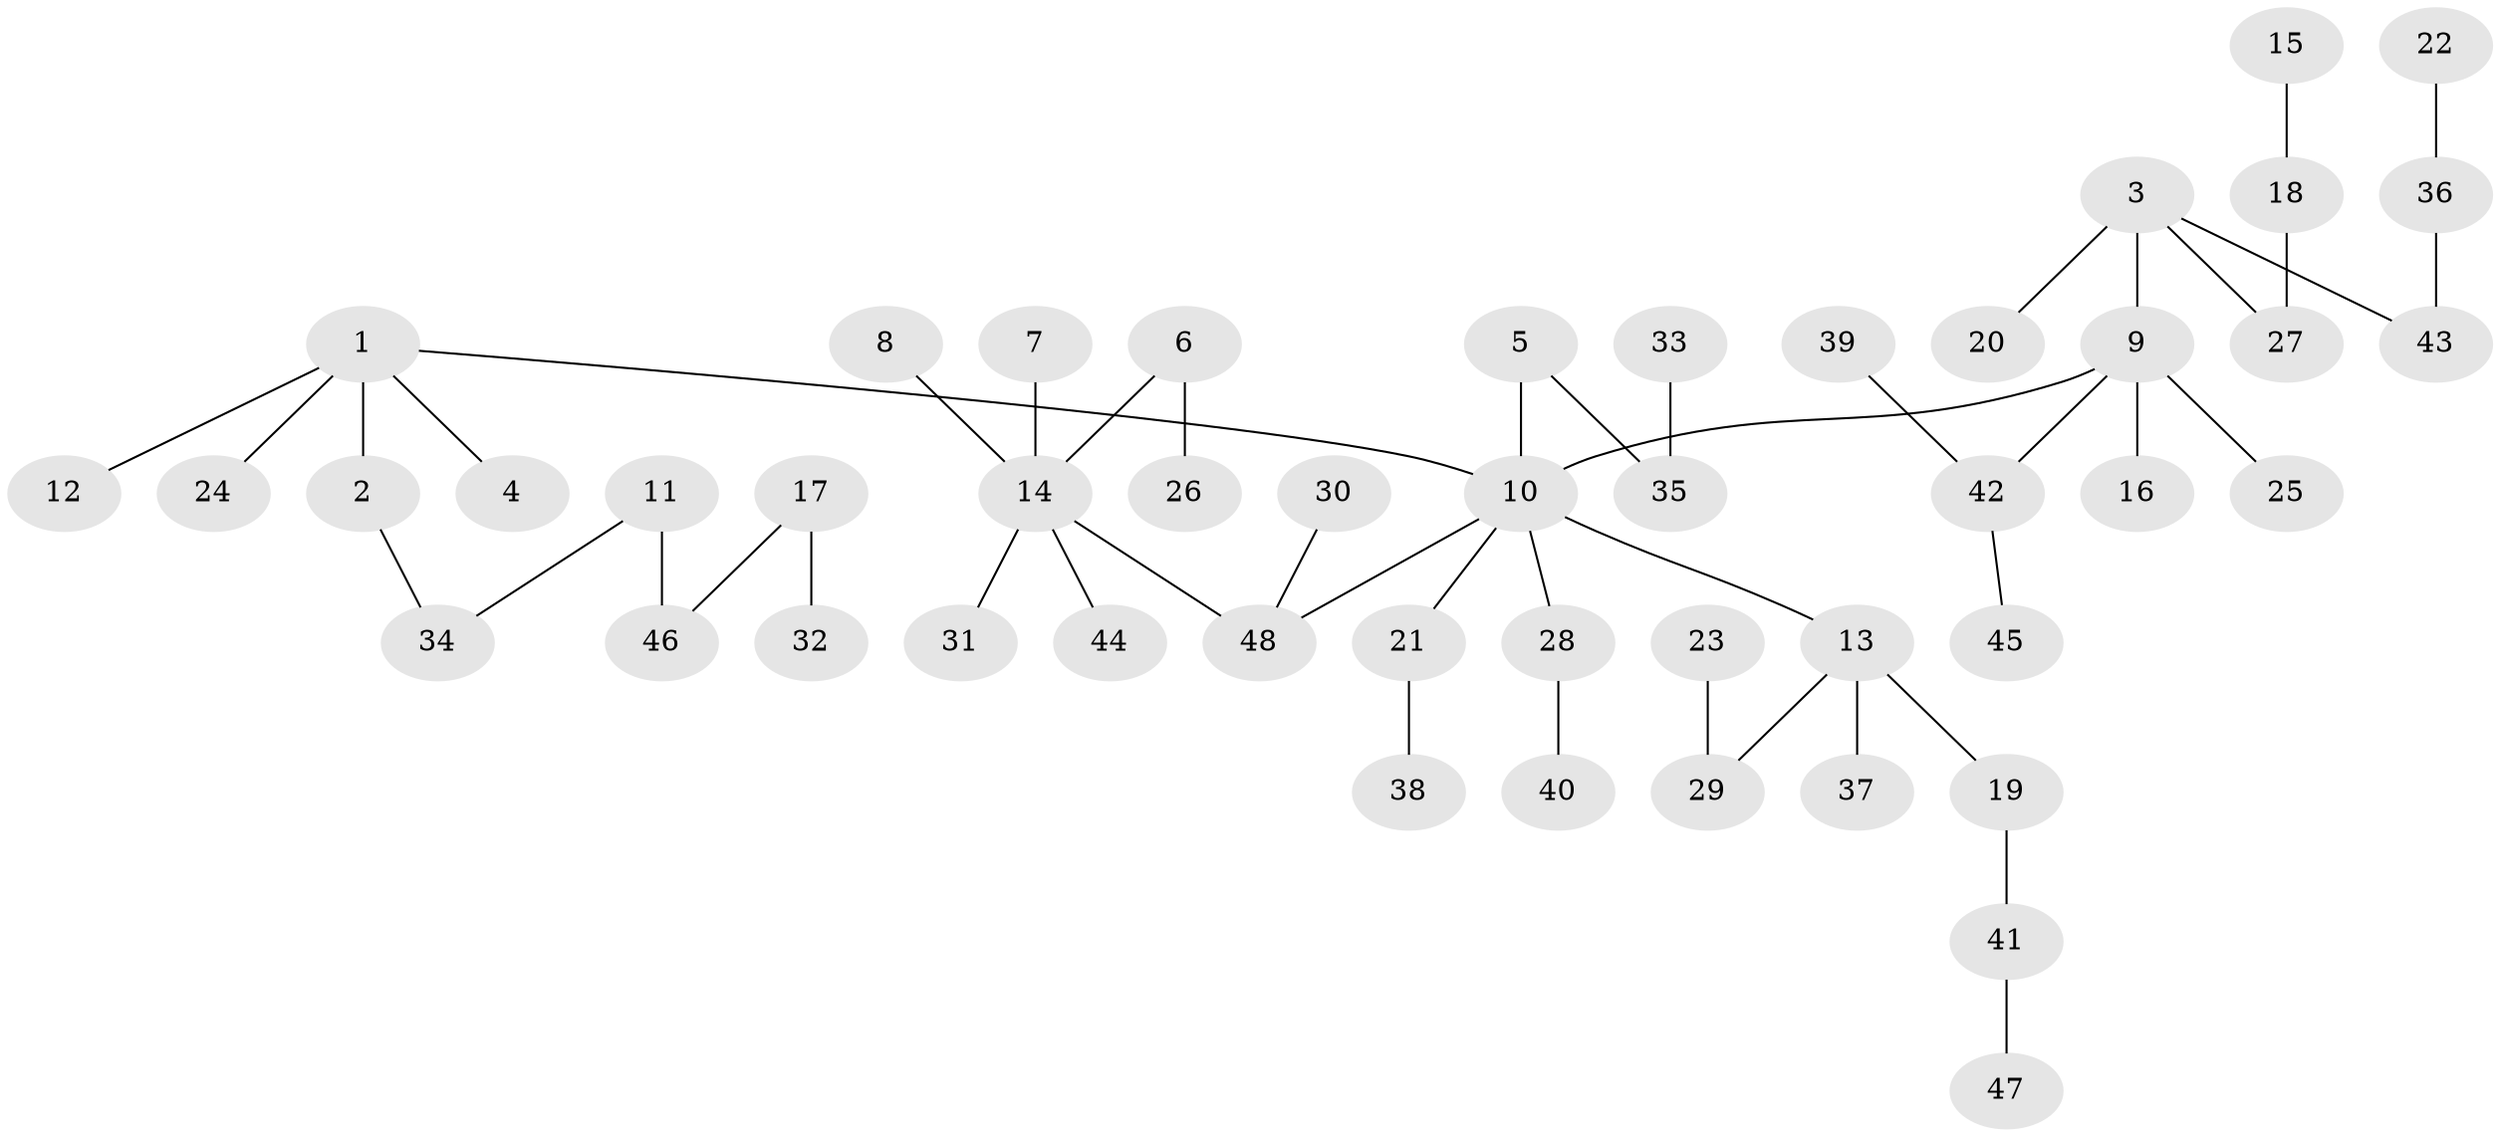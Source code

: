// original degree distribution, {3: 0.14285714285714285, 8: 0.012987012987012988, 6: 0.025974025974025976, 4: 0.03896103896103896, 1: 0.5324675324675324, 2: 0.22077922077922077, 7: 0.012987012987012988, 5: 0.012987012987012988}
// Generated by graph-tools (version 1.1) at 2025/37/03/04/25 23:37:22]
// undirected, 48 vertices, 47 edges
graph export_dot {
  node [color=gray90,style=filled];
  1;
  2;
  3;
  4;
  5;
  6;
  7;
  8;
  9;
  10;
  11;
  12;
  13;
  14;
  15;
  16;
  17;
  18;
  19;
  20;
  21;
  22;
  23;
  24;
  25;
  26;
  27;
  28;
  29;
  30;
  31;
  32;
  33;
  34;
  35;
  36;
  37;
  38;
  39;
  40;
  41;
  42;
  43;
  44;
  45;
  46;
  47;
  48;
  1 -- 2 [weight=1.0];
  1 -- 4 [weight=1.0];
  1 -- 10 [weight=1.0];
  1 -- 12 [weight=1.0];
  1 -- 24 [weight=1.0];
  2 -- 34 [weight=1.0];
  3 -- 9 [weight=1.0];
  3 -- 20 [weight=1.0];
  3 -- 27 [weight=1.0];
  3 -- 43 [weight=1.0];
  5 -- 10 [weight=1.0];
  5 -- 35 [weight=1.0];
  6 -- 14 [weight=1.0];
  6 -- 26 [weight=1.0];
  7 -- 14 [weight=1.0];
  8 -- 14 [weight=1.0];
  9 -- 10 [weight=1.0];
  9 -- 16 [weight=1.0];
  9 -- 25 [weight=1.0];
  9 -- 42 [weight=1.0];
  10 -- 13 [weight=1.0];
  10 -- 21 [weight=1.0];
  10 -- 28 [weight=1.0];
  10 -- 48 [weight=1.0];
  11 -- 34 [weight=1.0];
  11 -- 46 [weight=1.0];
  13 -- 19 [weight=1.0];
  13 -- 29 [weight=1.0];
  13 -- 37 [weight=1.0];
  14 -- 31 [weight=1.0];
  14 -- 44 [weight=1.0];
  14 -- 48 [weight=1.0];
  15 -- 18 [weight=1.0];
  17 -- 32 [weight=1.0];
  17 -- 46 [weight=1.0];
  18 -- 27 [weight=1.0];
  19 -- 41 [weight=1.0];
  21 -- 38 [weight=1.0];
  22 -- 36 [weight=1.0];
  23 -- 29 [weight=1.0];
  28 -- 40 [weight=1.0];
  30 -- 48 [weight=1.0];
  33 -- 35 [weight=1.0];
  36 -- 43 [weight=1.0];
  39 -- 42 [weight=1.0];
  41 -- 47 [weight=1.0];
  42 -- 45 [weight=1.0];
}
